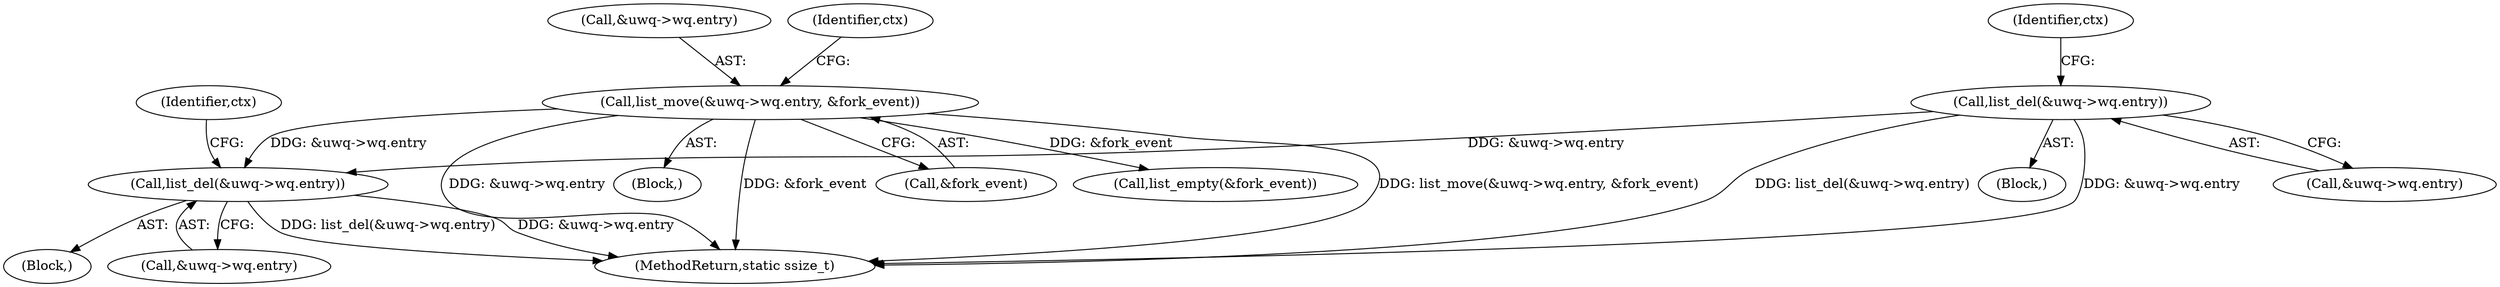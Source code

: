 digraph "1_linux_384632e67e0829deb8015ee6ad916b180049d252@del" {
"1000380" [label="(Call,list_del(&uwq->wq.entry))"];
"1000247" [label="(Call,list_move(&uwq->wq.entry, &fork_event))"];
"1000158" [label="(Call,list_del(&uwq->wq.entry))"];
"1000408" [label="(MethodReturn,static ssize_t)"];
"1000260" [label="(Identifier,ctx)"];
"1000390" [label="(Identifier,ctx)"];
"1000254" [label="(Call,&fork_event)"];
"1000159" [label="(Call,&uwq->wq.entry)"];
"1000248" [label="(Call,&uwq->wq.entry)"];
"1000365" [label="(Call,list_empty(&fork_event))"];
"1000231" [label="(Block,)"];
"1000152" [label="(Block,)"];
"1000158" [label="(Call,list_del(&uwq->wq.entry))"];
"1000380" [label="(Call,list_del(&uwq->wq.entry))"];
"1000368" [label="(Block,)"];
"1000168" [label="(Identifier,ctx)"];
"1000247" [label="(Call,list_move(&uwq->wq.entry, &fork_event))"];
"1000381" [label="(Call,&uwq->wq.entry)"];
"1000380" -> "1000368"  [label="AST: "];
"1000380" -> "1000381"  [label="CFG: "];
"1000381" -> "1000380"  [label="AST: "];
"1000390" -> "1000380"  [label="CFG: "];
"1000380" -> "1000408"  [label="DDG: list_del(&uwq->wq.entry)"];
"1000380" -> "1000408"  [label="DDG: &uwq->wq.entry"];
"1000247" -> "1000380"  [label="DDG: &uwq->wq.entry"];
"1000158" -> "1000380"  [label="DDG: &uwq->wq.entry"];
"1000247" -> "1000231"  [label="AST: "];
"1000247" -> "1000254"  [label="CFG: "];
"1000248" -> "1000247"  [label="AST: "];
"1000254" -> "1000247"  [label="AST: "];
"1000260" -> "1000247"  [label="CFG: "];
"1000247" -> "1000408"  [label="DDG: &uwq->wq.entry"];
"1000247" -> "1000408"  [label="DDG: &fork_event"];
"1000247" -> "1000408"  [label="DDG: list_move(&uwq->wq.entry, &fork_event)"];
"1000247" -> "1000365"  [label="DDG: &fork_event"];
"1000158" -> "1000152"  [label="AST: "];
"1000158" -> "1000159"  [label="CFG: "];
"1000159" -> "1000158"  [label="AST: "];
"1000168" -> "1000158"  [label="CFG: "];
"1000158" -> "1000408"  [label="DDG: &uwq->wq.entry"];
"1000158" -> "1000408"  [label="DDG: list_del(&uwq->wq.entry)"];
}
